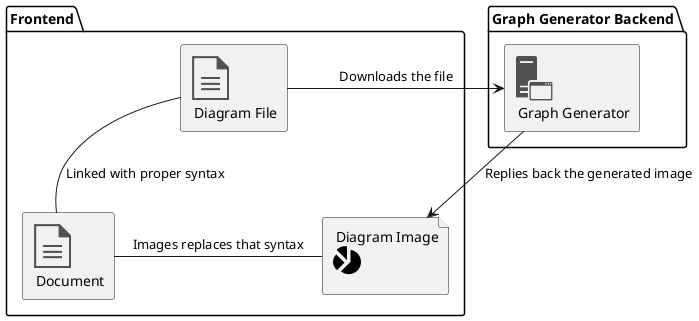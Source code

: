 ```plantuml
@startuml
!include <tupadr3/common>

!include <office/Servers/application_server>
!include <office/Sites/wiki_site>
!include <office/Concepts/document>
!include <office/Services/3rd_party_service>

package "Frontend" {
    OFF_DOCUMENT(diagramFile, "Diagram File")
    OFF_DOCUMENT(document, "Document")
    file diagramImage [ Diagram Image 
                <size:42><&pie-chart></size> 
             ]
}

package "Graph Generator Backend" {
    OFF_APPLICATION_SERVER(backend, "Graph Generator")
}
    
diagramFile -r- document : Linked with proper syntax
document -[hidden]- diagramFile
diagramFile -l-> backend : Downloads the file
backend -r-> diagramImage : Replies back the generated image
diagramImage -l- document : Images replaces that syntax
@enduml
```